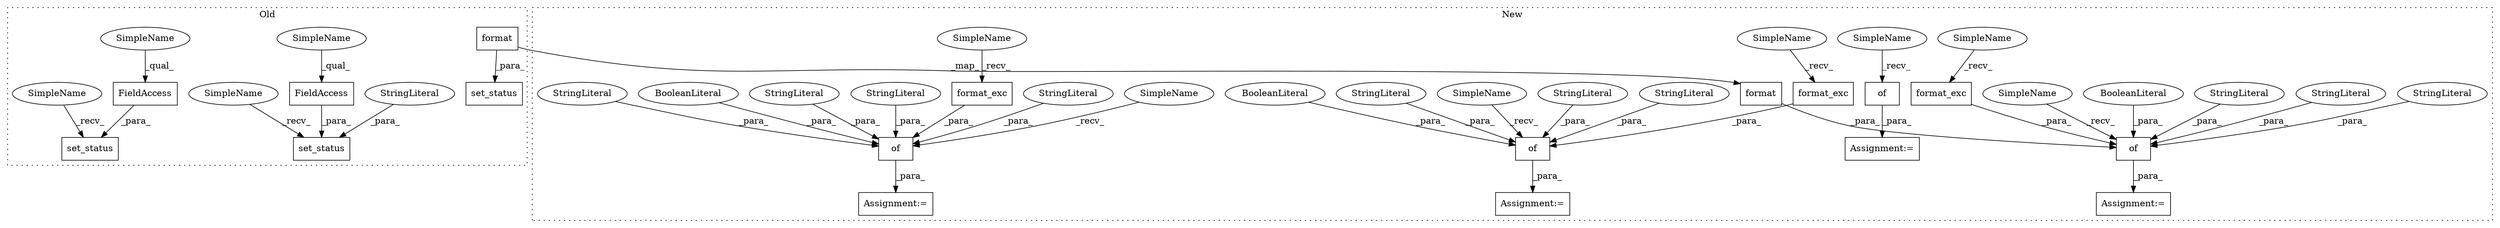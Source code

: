 digraph G {
subgraph cluster0 {
1 [label="set_status" a="32" s="1321,1421" l="11,1" shape="box"];
4 [label="FieldAccess" a="22" s="1332" l="19" shape="box"];
5 [label="FieldAccess" a="22" s="1609" l="19" shape="box"];
14 [label="set_status" a="32" s="1598,1713" l="11,1" shape="box"];
23 [label="StringLiteral" a="45" s="1352" l="69" shape="ellipse"];
30 [label="set_status" a="32" s="1877,1995" l="11,1" shape="box"];
31 [label="format" a="32" s="1967,1994" l="7,1" shape="box"];
37 [label="SimpleName" a="42" s="1332" l="12" shape="ellipse"];
38 [label="SimpleName" a="42" s="1609" l="12" shape="ellipse"];
39 [label="SimpleName" a="42" s="1586" l="11" shape="ellipse"];
40 [label="SimpleName" a="42" s="1309" l="11" shape="ellipse"];
label = "Old";
style="dotted";
}
subgraph cluster1 {
2 [label="format_exc" a="32" s="1552" l="12" shape="box"];
3 [label="format_exc" a="32" s="1840" l="12" shape="box"];
6 [label="of" a="32" s="1801,1939" l="3,1" shape="box"];
7 [label="format_exc" a="32" s="2120" l="12" shape="box"];
8 [label="of" a="32" s="1513,1640" l="3,1" shape="box"];
9 [label="BooleanLiteral" a="9" s="1813" l="4" shape="ellipse"];
10 [label="of" a="32" s="2081,2230" l="3,1" shape="box"];
11 [label="BooleanLiteral" a="9" s="2093" l="4" shape="ellipse"];
12 [label="BooleanLiteral" a="9" s="1525" l="4" shape="ellipse"];
13 [label="of" a="32" s="969" l="4" shape="box"];
15 [label="Assignment:=" a="7" s="964" l="1" shape="box"];
16 [label="StringLiteral" a="45" s="2098" l="11" shape="ellipse"];
17 [label="StringLiteral" a="45" s="2084" l="8" shape="ellipse"];
18 [label="Assignment:=" a="7" s="2076" l="1" shape="box"];
19 [label="StringLiteral" a="45" s="1818" l="11" shape="ellipse"];
20 [label="Assignment:=" a="7" s="1796" l="1" shape="box"];
21 [label="Assignment:=" a="7" s="1508" l="1" shape="box"];
22 [label="StringLiteral" a="45" s="2133" l="9" shape="ellipse"];
24 [label="StringLiteral" a="45" s="1804" l="8" shape="ellipse"];
25 [label="StringLiteral" a="45" s="1565" l="9" shape="ellipse"];
26 [label="StringLiteral" a="45" s="1575" l="65" shape="ellipse"];
27 [label="StringLiteral" a="45" s="1853" l="9" shape="ellipse"];
28 [label="StringLiteral" a="45" s="1530" l="11" shape="ellipse"];
29 [label="StringLiteral" a="45" s="1516" l="8" shape="ellipse"];
32 [label="format" a="32" s="2202,2229" l="7,1" shape="box"];
33 [label="SimpleName" a="42" s="965" l="3" shape="ellipse"];
34 [label="SimpleName" a="42" s="1797" l="3" shape="ellipse"];
35 [label="SimpleName" a="42" s="1509" l="3" shape="ellipse"];
36 [label="SimpleName" a="42" s="2077" l="3" shape="ellipse"];
41 [label="SimpleName" a="42" s="1830" l="9" shape="ellipse"];
42 [label="SimpleName" a="42" s="2110" l="9" shape="ellipse"];
43 [label="SimpleName" a="42" s="1542" l="9" shape="ellipse"];
label = "New";
style="dotted";
}
2 -> 8 [label="_para_"];
3 -> 6 [label="_para_"];
4 -> 1 [label="_para_"];
5 -> 14 [label="_para_"];
6 -> 20 [label="_para_"];
7 -> 10 [label="_para_"];
8 -> 21 [label="_para_"];
9 -> 6 [label="_para_"];
10 -> 18 [label="_para_"];
11 -> 10 [label="_para_"];
12 -> 8 [label="_para_"];
13 -> 15 [label="_para_"];
16 -> 10 [label="_para_"];
17 -> 10 [label="_para_"];
19 -> 6 [label="_para_"];
22 -> 10 [label="_para_"];
23 -> 1 [label="_para_"];
24 -> 6 [label="_para_"];
25 -> 8 [label="_para_"];
26 -> 8 [label="_para_"];
27 -> 6 [label="_para_"];
28 -> 8 [label="_para_"];
29 -> 8 [label="_para_"];
31 -> 32 [label="_map_"];
31 -> 30 [label="_para_"];
32 -> 10 [label="_para_"];
33 -> 13 [label="_recv_"];
34 -> 6 [label="_recv_"];
35 -> 8 [label="_recv_"];
36 -> 10 [label="_recv_"];
37 -> 4 [label="_qual_"];
38 -> 5 [label="_qual_"];
39 -> 14 [label="_recv_"];
40 -> 1 [label="_recv_"];
41 -> 3 [label="_recv_"];
42 -> 7 [label="_recv_"];
43 -> 2 [label="_recv_"];
}